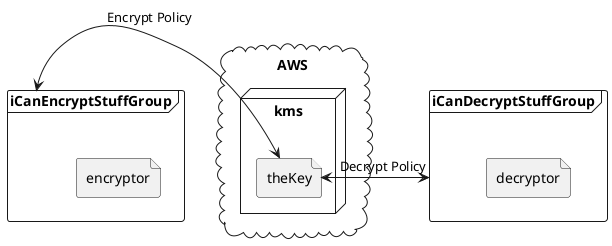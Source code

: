 @startuml
cloud AWS {
  node kms {
     file theKey
  }
}

frame iCanEncryptStuffGroup {
  file encryptor
}

frame iCanDecryptStuffGroup {
  file decryptor
}

iCanEncryptStuffGroup <-> theKey : "Encrypt Policy"
iCanDecryptStuffGroup <-> theKey : "Decrypt Policy"
@enduml